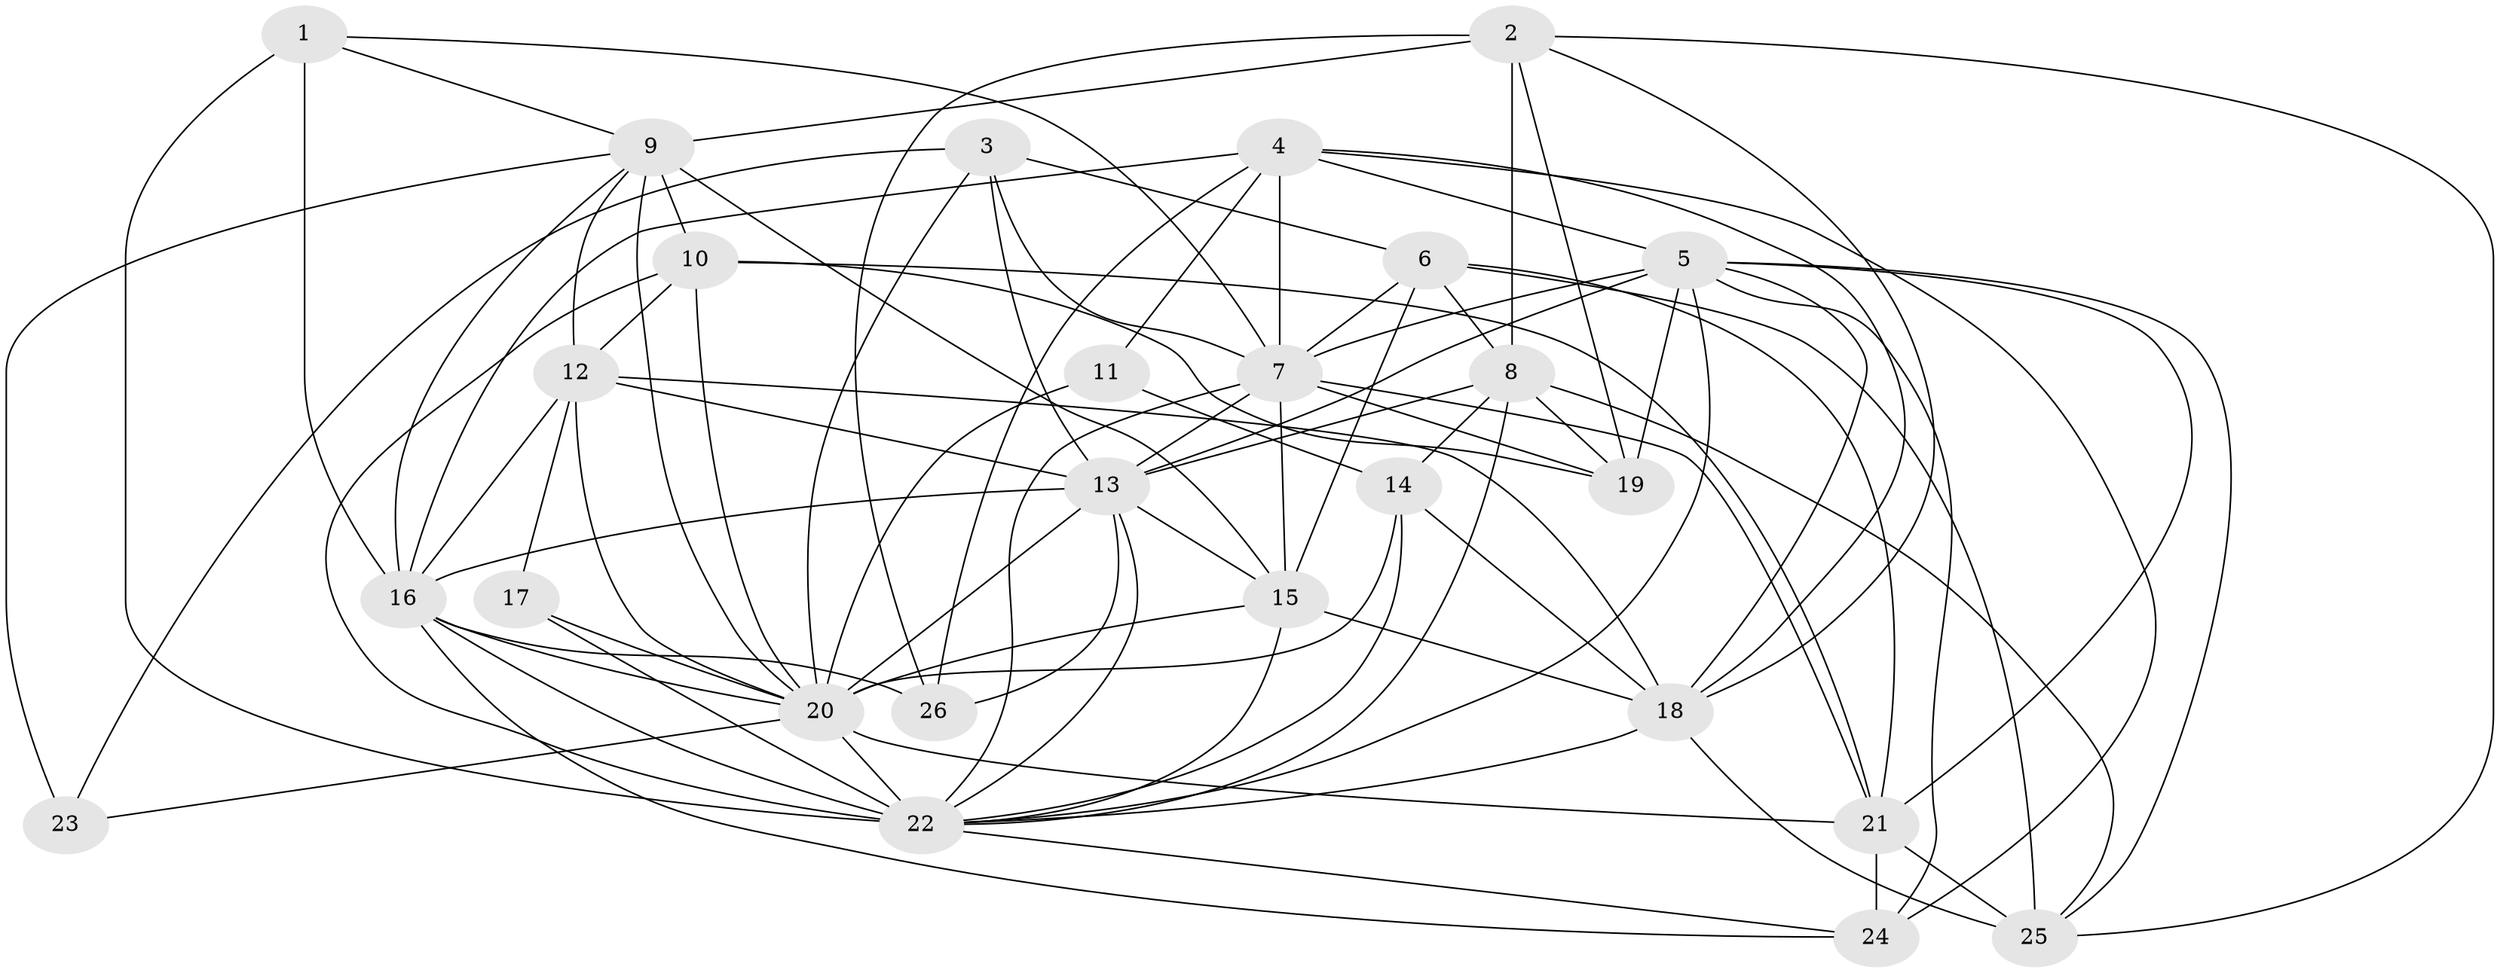// original degree distribution, {2: 0.09411764705882353, 3: 0.29411764705882354, 4: 0.3176470588235294, 5: 0.1411764705882353, 6: 0.12941176470588237, 7: 0.011764705882352941, 8: 0.011764705882352941}
// Generated by graph-tools (version 1.1) at 2025/51/03/04/25 22:51:02]
// undirected, 26 vertices, 88 edges
graph export_dot {
  node [color=gray90,style=filled];
  1;
  2;
  3;
  4;
  5;
  6;
  7;
  8;
  9;
  10;
  11;
  12;
  13;
  14;
  15;
  16;
  17;
  18;
  19;
  20;
  21;
  22;
  23;
  24;
  25;
  26;
  1 -- 7 [weight=2.0];
  1 -- 9 [weight=1.0];
  1 -- 16 [weight=1.0];
  1 -- 22 [weight=3.0];
  2 -- 8 [weight=1.0];
  2 -- 9 [weight=2.0];
  2 -- 18 [weight=1.0];
  2 -- 19 [weight=1.0];
  2 -- 25 [weight=1.0];
  2 -- 26 [weight=1.0];
  3 -- 6 [weight=1.0];
  3 -- 7 [weight=1.0];
  3 -- 13 [weight=1.0];
  3 -- 20 [weight=1.0];
  3 -- 23 [weight=1.0];
  4 -- 5 [weight=1.0];
  4 -- 7 [weight=1.0];
  4 -- 11 [weight=1.0];
  4 -- 16 [weight=1.0];
  4 -- 18 [weight=1.0];
  4 -- 24 [weight=1.0];
  4 -- 26 [weight=1.0];
  5 -- 7 [weight=2.0];
  5 -- 13 [weight=1.0];
  5 -- 18 [weight=1.0];
  5 -- 19 [weight=3.0];
  5 -- 21 [weight=1.0];
  5 -- 22 [weight=2.0];
  5 -- 24 [weight=1.0];
  5 -- 25 [weight=1.0];
  6 -- 7 [weight=1.0];
  6 -- 8 [weight=1.0];
  6 -- 15 [weight=1.0];
  6 -- 21 [weight=1.0];
  6 -- 25 [weight=1.0];
  7 -- 13 [weight=1.0];
  7 -- 15 [weight=1.0];
  7 -- 19 [weight=1.0];
  7 -- 21 [weight=1.0];
  7 -- 22 [weight=1.0];
  8 -- 13 [weight=1.0];
  8 -- 14 [weight=3.0];
  8 -- 19 [weight=1.0];
  8 -- 22 [weight=1.0];
  8 -- 25 [weight=1.0];
  9 -- 10 [weight=2.0];
  9 -- 12 [weight=1.0];
  9 -- 15 [weight=1.0];
  9 -- 16 [weight=1.0];
  9 -- 20 [weight=1.0];
  9 -- 23 [weight=1.0];
  10 -- 12 [weight=1.0];
  10 -- 19 [weight=2.0];
  10 -- 20 [weight=1.0];
  10 -- 21 [weight=1.0];
  10 -- 22 [weight=1.0];
  11 -- 14 [weight=1.0];
  11 -- 20 [weight=1.0];
  12 -- 13 [weight=1.0];
  12 -- 16 [weight=1.0];
  12 -- 17 [weight=1.0];
  12 -- 18 [weight=3.0];
  12 -- 20 [weight=1.0];
  13 -- 15 [weight=1.0];
  13 -- 16 [weight=1.0];
  13 -- 20 [weight=2.0];
  13 -- 22 [weight=1.0];
  13 -- 26 [weight=1.0];
  14 -- 18 [weight=1.0];
  14 -- 20 [weight=1.0];
  14 -- 22 [weight=1.0];
  15 -- 18 [weight=2.0];
  15 -- 20 [weight=1.0];
  15 -- 22 [weight=1.0];
  16 -- 20 [weight=1.0];
  16 -- 22 [weight=1.0];
  16 -- 24 [weight=1.0];
  16 -- 26 [weight=1.0];
  17 -- 20 [weight=1.0];
  17 -- 22 [weight=1.0];
  18 -- 22 [weight=1.0];
  18 -- 25 [weight=1.0];
  20 -- 21 [weight=1.0];
  20 -- 22 [weight=3.0];
  20 -- 23 [weight=1.0];
  21 -- 24 [weight=1.0];
  21 -- 25 [weight=3.0];
  22 -- 24 [weight=1.0];
}
